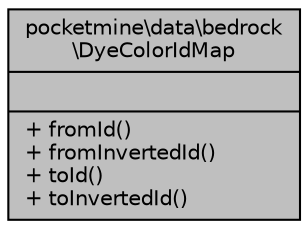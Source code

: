 digraph "pocketmine\data\bedrock\DyeColorIdMap"
{
 // INTERACTIVE_SVG=YES
 // LATEX_PDF_SIZE
  edge [fontname="Helvetica",fontsize="10",labelfontname="Helvetica",labelfontsize="10"];
  node [fontname="Helvetica",fontsize="10",shape=record];
  Node1 [label="{pocketmine\\data\\bedrock\l\\DyeColorIdMap\n||+ fromId()\l+ fromInvertedId()\l+ toId()\l+ toInvertedId()\l}",height=0.2,width=0.4,color="black", fillcolor="grey75", style="filled", fontcolor="black",tooltip=" "];
}
